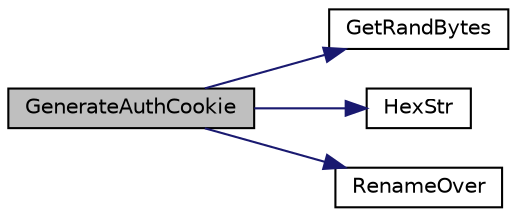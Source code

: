 digraph "GenerateAuthCookie"
{
  edge [fontname="Helvetica",fontsize="10",labelfontname="Helvetica",labelfontsize="10"];
  node [fontname="Helvetica",fontsize="10",shape=record];
  rankdir="LR";
  Node1 [label="GenerateAuthCookie",height=0.2,width=0.4,color="black", fillcolor="grey75", style="filled", fontcolor="black"];
  Node1 -> Node2 [color="midnightblue",fontsize="10",style="solid",fontname="Helvetica"];
  Node2 [label="GetRandBytes",height=0.2,width=0.4,color="black", fillcolor="white", style="filled",URL="$random_8cpp.html#a6ee67373bce34cf387d83c86b438ff84",tooltip="Overall design of the RNG and entropy sources. "];
  Node1 -> Node3 [color="midnightblue",fontsize="10",style="solid",fontname="Helvetica"];
  Node3 [label="HexStr",height=0.2,width=0.4,color="black", fillcolor="white", style="filled",URL="$strencodings_8h.html#af003e10d5d34c3271ca57ec79059a5ae"];
  Node1 -> Node4 [color="midnightblue",fontsize="10",style="solid",fontname="Helvetica"];
  Node4 [label="RenameOver",height=0.2,width=0.4,color="black", fillcolor="white", style="filled",URL="$system_8cpp.html#a579657da2b55b131ecd453bf1b0d2314"];
}

